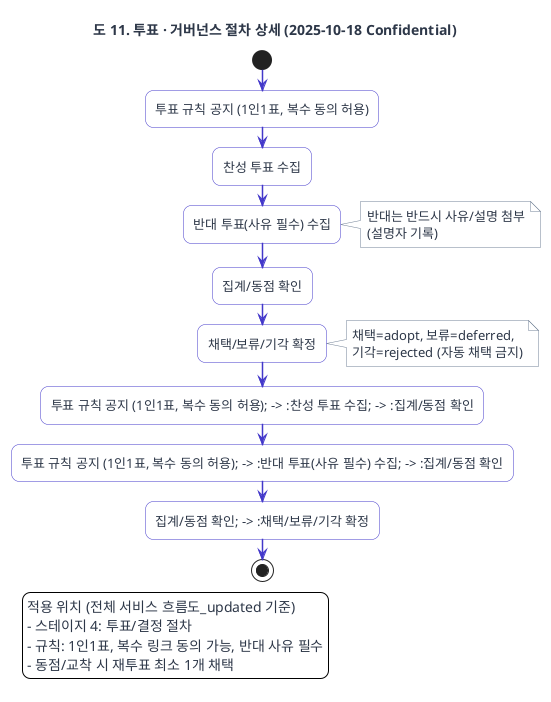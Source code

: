 @startuml

title 도 11. 투표 · 거버넌스 절차 상세 (2025-10-18 Confidential)

'================================================================
' Worflogy.com Website Theme for PlantUML
'================================================================

'// 1. 전역 스타일 (Global Style & Fonts) //
skinparam backgroundColor #ffffff
skinparam defaultFontName "Pretendard"
skinparam defaultFontSize 13
skinparam defaultFontColor #2D3748
skinparam shadowing false
skinparam roundCorner 16

'// 2. 화살표 및 연결선 스타일 (Arrow & Connector Style) //
skinparam ArrowColor #718096
skinparam ArrowThickness 1.5
skinparam ArrowFontColor #718096
skinparam ArrowFontSize 12
skinparam linetype ortho

'// 3. 기본 요소 스타일 (Standard Elements Style) //
skinparam card {
  BackgroundColor #ffffff
  BorderColor #718096
}
skinparam note {
  BackgroundColor #ffffff
  BorderColor #718096
  FontColor #2D3748
}
skinparam component {
  BackgroundColor #ffffff
  BorderColor #718096
}
skinparam package {
  BackgroundColor #ffffff
  BorderColor #718096
}
skinparam database {
  BackgroundColor #ffffff
  BorderColor #718096
}
' [추가] 파티션(Partition) 스타일 정의
skinparam partition {
  BackgroundColor #F4F6F8 ' 웹사이트의 연한 배경색으로 구분감 부여
  BorderColor #718096
  FontColor #2D3748
}

'// 4. 강조 요소 스타일 (Accent Elements Style) //
skinparam actor {
  BackgroundColor #4338CA
  BorderColor #4338CA
  FontColor #ffffff
}
skinparam participant {
  BackgroundColor #4338CA
  BorderColor #4338CA
  FontColor #ffffff
}
skinparam usecase {
  BackgroundColor #ffffff
  BorderColor #4338CA
  ArrowColor #4338CA
}
skinparam activity {
  BackgroundColor #ffffff
  BorderColor #4338CA
  FontColor #2D3748
}

'// 5. 클래스 다이어그램 스타일 (Class Diagram Style) //
skinparam class {
  BackgroundColor #ffffff
  BorderColor #718096 ' [수정] 테두리 색상 변경
  HeaderBackgroundColor #4338CA
  FontColor #ffffff
  AttributeFontColor #2D3748
  AttributeFontSize 12
}

'================================================================

start

:투표 규칙 공지 (1인1표, 복수 동의 허용);
:찬성 투표 수집;
:반대 투표(사유 필수) 수집;
note right
반대는 반드시 사유/설명 첨부
(설명자 기록)
end note

:집계/동점 확인;
:채택/보류/기각 확정;
note right
채택=adopt, 보류=deferred,
기각=rejected (자동 채택 금지)
end note

' 흐름
:투표 규칙 공지 (1인1표, 복수 동의 허용); -> :찬성 투표 수집; -> :집계/동점 확인;
:투표 규칙 공지 (1인1표, 복수 동의 허용); -> :반대 투표(사유 필수) 수집; -> :집계/동점 확인;
:집계/동점 확인; -> :채택/보류/기각 확정;

stop

legend left
적용 위치 (전체 서비스 흐름도_updated 기준)
- 스테이지 4: 투표/결정 절차
- 규칙: 1인1표, 복수 링크 동의 가능, 반대 사유 필수
- 동점/교착 시 재투표 최소 1개 채택
end legend

@enduml
